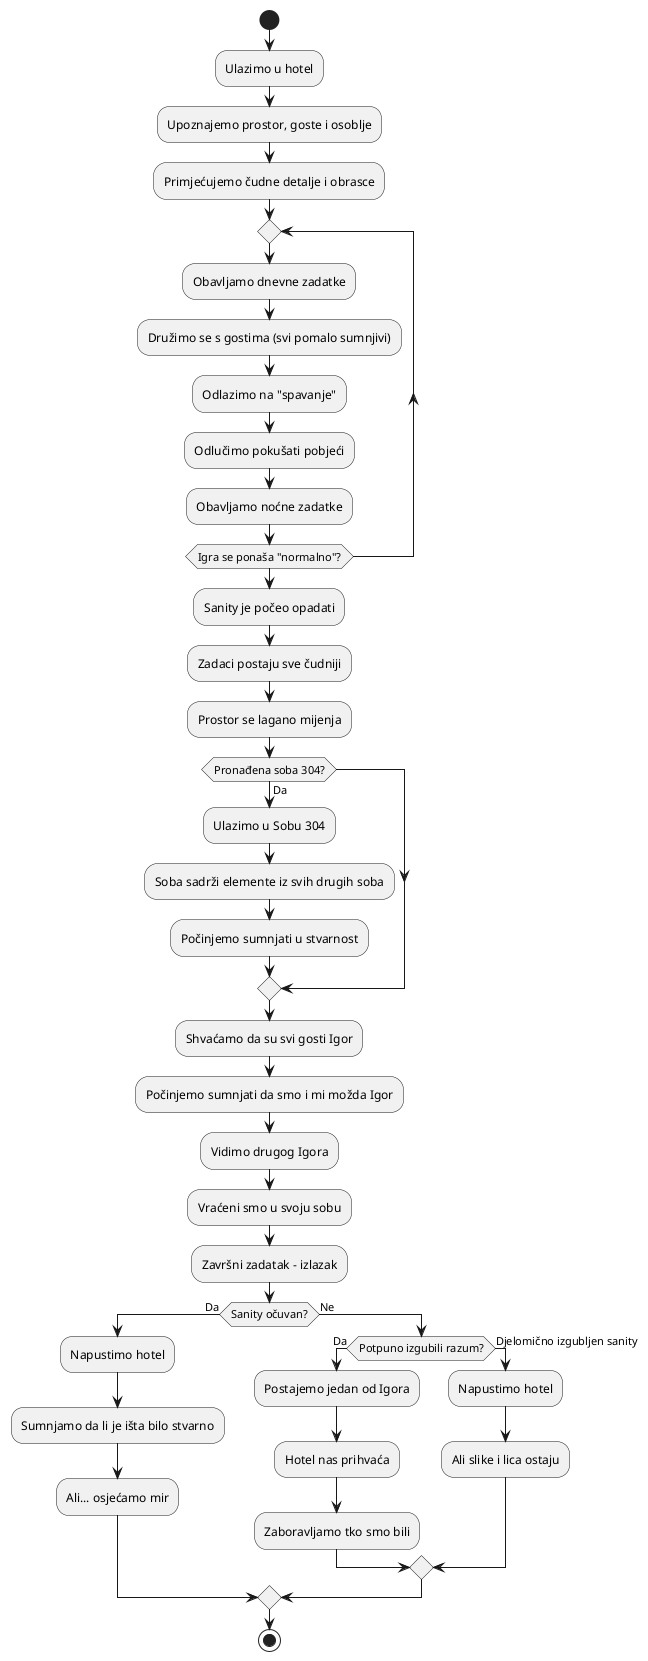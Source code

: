 @startuml
start

:Ulazimo u hotel;
:Upoznajemo prostor, goste i osoblje;
:Primjećujemo čudne detalje i obrasce;

repeat
    :Obavljamo dnevne zadatke;
    :Družimo se s gostima (svi pomalo sumnjivi);
    :Odlazimo na "spavanje";
    :Odlučimo pokušati pobjeći;
    :Obavljamo noćne zadatke;
repeat while (Igra se ponaša "normalno"?)

:Sanity je počeo opadati;
:Zadaci postaju sve čudniji;
:Prostor se lagano mijenja;

if (Pronađena soba 304?) then (Da)
    :Ulazimo u Sobu 304;
    :Soba sadrži elemente iz svih drugih soba;
    :Počinjemo sumnjati u stvarnost;
endif

:Shvaćamo da su svi gosti Igor;
:Počinjemo sumnjati da smo i mi možda Igor;
:Vidimo drugog Igora;
:Vraćeni smo u svoju sobu;

:Završni zadatak - izlazak;

if (Sanity očuvan?) then (Da)
    :Napustimo hotel;
    :Sumnjamo da li je išta bilo stvarno;
    :Ali... osjećamo mir;
else (Ne)
    if (Potpuno izgubili razum?) then (Da)
        :Postajemo jedan od Igora;
        :Hotel nas prihvaća;
        :Zaboravljamo tko smo bili;
    else (Djelomično izgubljen sanity)
        :Napustimo hotel;
        :Ali slike i lica ostaju;
    endif
endif

stop
@enduml
